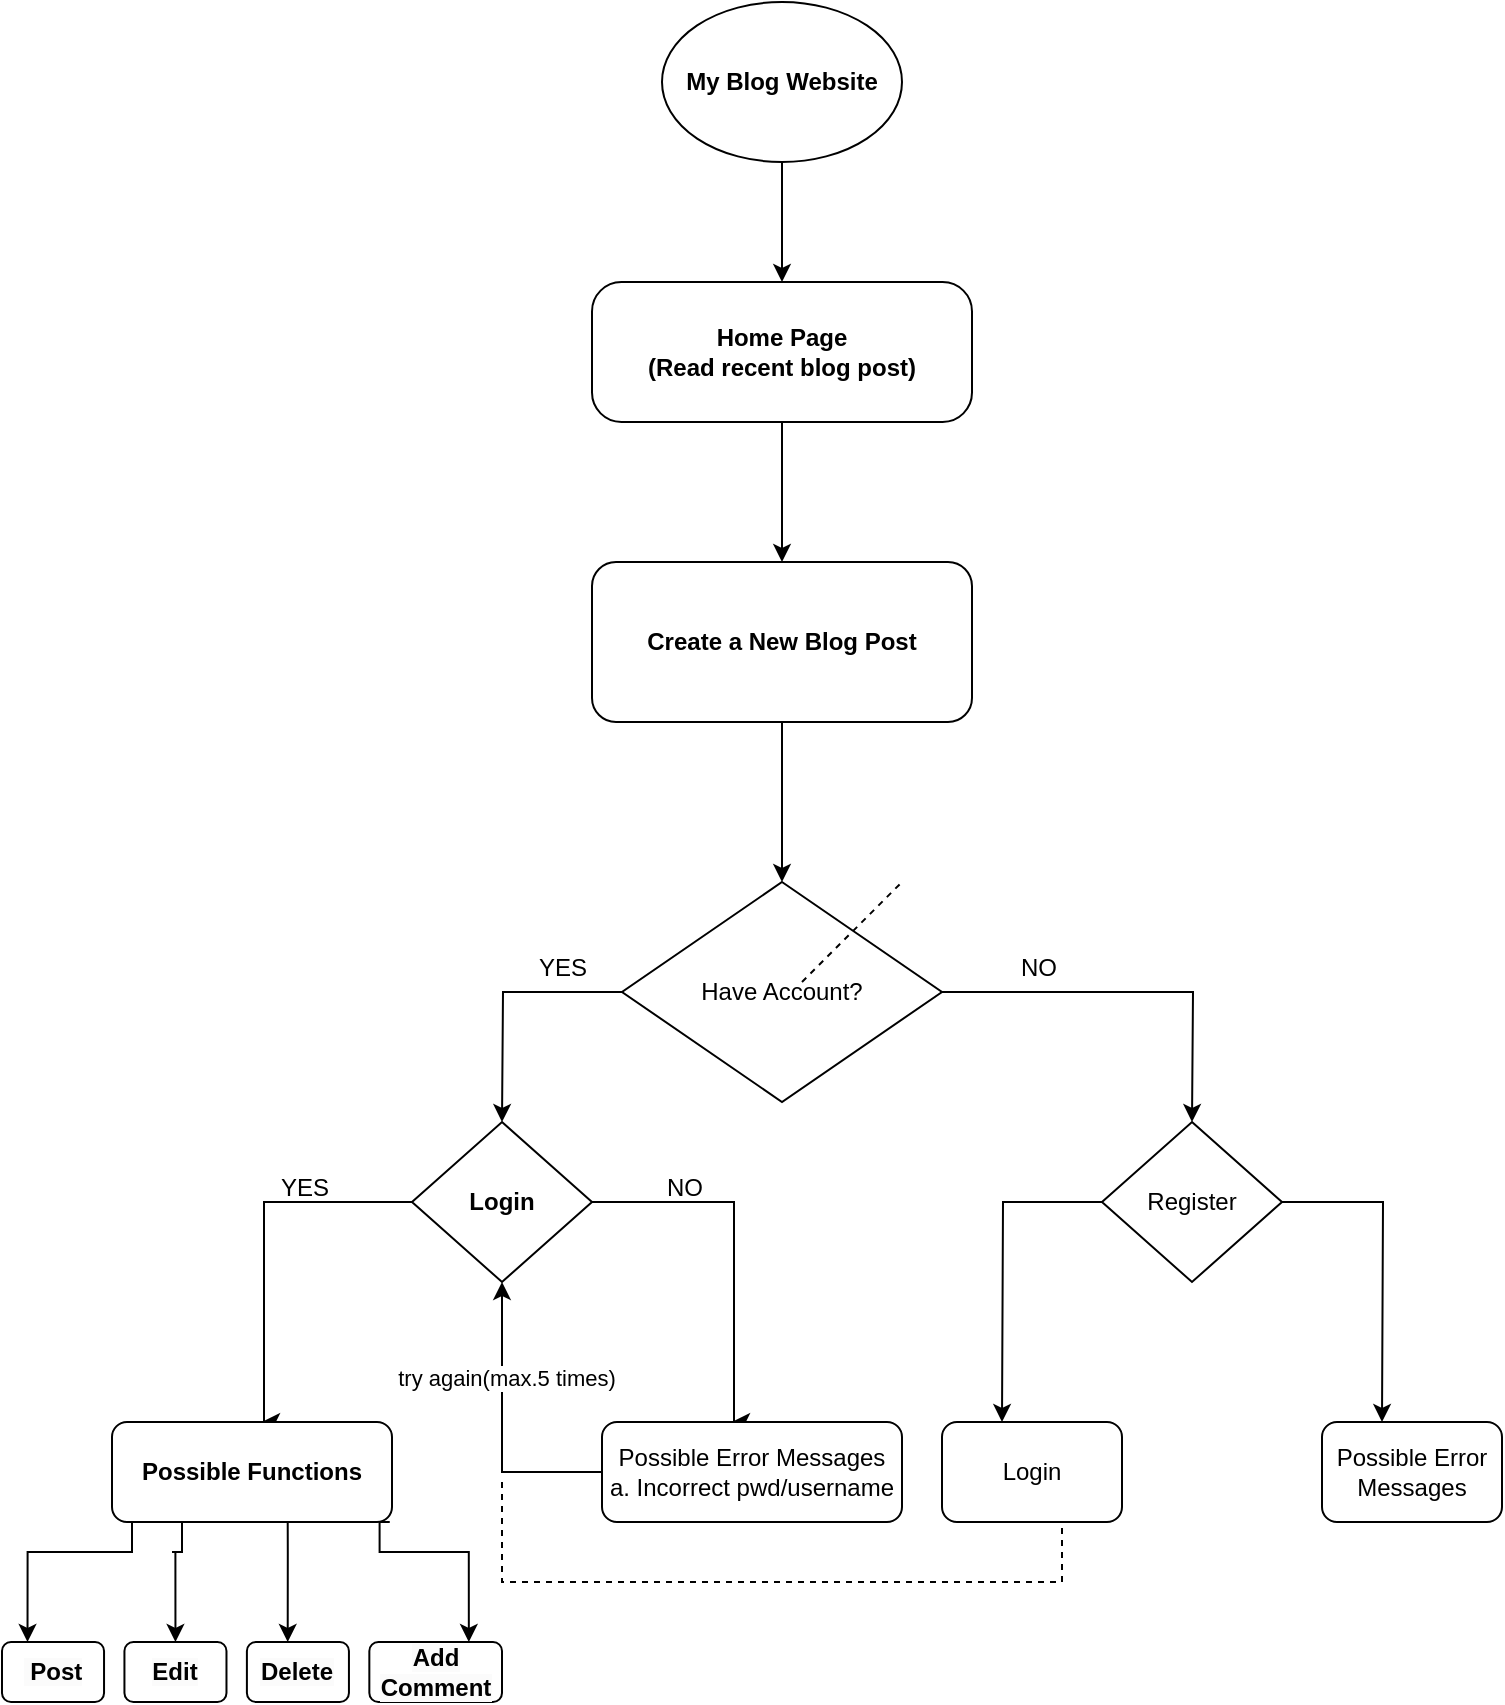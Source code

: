 <mxfile version="24.4.4" type="github">
  <diagram id="C5RBs43oDa-KdzZeNtuy" name="Page-1">
    <mxGraphModel dx="1647" dy="985" grid="1" gridSize="10" guides="1" tooltips="1" connect="1" arrows="1" fold="1" page="1" pageScale="1" pageWidth="827" pageHeight="1169" math="0" shadow="0">
      <root>
        <mxCell id="WIyWlLk6GJQsqaUBKTNV-0" />
        <mxCell id="WIyWlLk6GJQsqaUBKTNV-1" parent="WIyWlLk6GJQsqaUBKTNV-0" />
        <mxCell id="WkpLsQ_SdEsy-XqjTtvQ-75" value="" style="group" vertex="1" connectable="0" parent="WIyWlLk6GJQsqaUBKTNV-1">
          <mxGeometry x="50" y="80" width="750" height="850" as="geometry" />
        </mxCell>
        <mxCell id="WkpLsQ_SdEsy-XqjTtvQ-4" style="edgeStyle=orthogonalEdgeStyle;rounded=0;orthogonalLoop=1;jettySize=auto;html=1;exitX=0.5;exitY=1;exitDx=0;exitDy=0;entryX=0.5;entryY=0;entryDx=0;entryDy=0;" edge="1" parent="WkpLsQ_SdEsy-XqjTtvQ-75" source="WkpLsQ_SdEsy-XqjTtvQ-0" target="WkpLsQ_SdEsy-XqjTtvQ-1">
          <mxGeometry relative="1" as="geometry" />
        </mxCell>
        <mxCell id="WkpLsQ_SdEsy-XqjTtvQ-0" value="My Blog Website" style="ellipse;whiteSpace=wrap;html=1;fontStyle=1" vertex="1" parent="WkpLsQ_SdEsy-XqjTtvQ-75">
          <mxGeometry x="330" width="120" height="80" as="geometry" />
        </mxCell>
        <mxCell id="WkpLsQ_SdEsy-XqjTtvQ-17" value="" style="edgeStyle=orthogonalEdgeStyle;rounded=0;orthogonalLoop=1;jettySize=auto;html=1;" edge="1" parent="WkpLsQ_SdEsy-XqjTtvQ-75" source="WkpLsQ_SdEsy-XqjTtvQ-1" target="WkpLsQ_SdEsy-XqjTtvQ-16">
          <mxGeometry relative="1" as="geometry" />
        </mxCell>
        <mxCell id="WkpLsQ_SdEsy-XqjTtvQ-1" value="Home Page&lt;div&gt;(Read recent blog post)&lt;/div&gt;" style="rounded=1;whiteSpace=wrap;html=1;fontStyle=1;arcSize=21;" vertex="1" parent="WkpLsQ_SdEsy-XqjTtvQ-75">
          <mxGeometry x="295" y="140" width="190" height="70" as="geometry" />
        </mxCell>
        <mxCell id="WkpLsQ_SdEsy-XqjTtvQ-56" style="edgeStyle=orthogonalEdgeStyle;rounded=0;orthogonalLoop=1;jettySize=auto;html=1;entryX=0.5;entryY=0;entryDx=0;entryDy=0;" edge="1" parent="WkpLsQ_SdEsy-XqjTtvQ-75" source="WkpLsQ_SdEsy-XqjTtvQ-16" target="WkpLsQ_SdEsy-XqjTtvQ-42">
          <mxGeometry relative="1" as="geometry" />
        </mxCell>
        <mxCell id="WkpLsQ_SdEsy-XqjTtvQ-16" value="Create a New Blog Post" style="rounded=1;whiteSpace=wrap;html=1;fontStyle=1" vertex="1" parent="WkpLsQ_SdEsy-XqjTtvQ-75">
          <mxGeometry x="295" y="280" width="190" height="80" as="geometry" />
        </mxCell>
        <mxCell id="WkpLsQ_SdEsy-XqjTtvQ-45" value="" style="edgeStyle=orthogonalEdgeStyle;rounded=0;orthogonalLoop=1;jettySize=auto;html=1;fontStyle=1" edge="1" parent="WkpLsQ_SdEsy-XqjTtvQ-75" source="WkpLsQ_SdEsy-XqjTtvQ-42">
          <mxGeometry relative="1" as="geometry">
            <mxPoint x="250" y="560" as="targetPoint" />
          </mxGeometry>
        </mxCell>
        <mxCell id="WkpLsQ_SdEsy-XqjTtvQ-50" value="" style="edgeStyle=orthogonalEdgeStyle;rounded=0;orthogonalLoop=1;jettySize=auto;html=1;exitX=1;exitY=0.5;exitDx=0;exitDy=0;" edge="1" parent="WkpLsQ_SdEsy-XqjTtvQ-75" source="WkpLsQ_SdEsy-XqjTtvQ-42">
          <mxGeometry relative="1" as="geometry">
            <mxPoint x="530" y="495" as="sourcePoint" />
            <mxPoint x="595" y="560" as="targetPoint" />
          </mxGeometry>
        </mxCell>
        <mxCell id="WkpLsQ_SdEsy-XqjTtvQ-42" value="Have Account?" style="rhombus;whiteSpace=wrap;html=1;container=0;" vertex="1" parent="WkpLsQ_SdEsy-XqjTtvQ-75">
          <mxGeometry x="310" y="440" width="160" height="110" as="geometry" />
        </mxCell>
        <mxCell id="WkpLsQ_SdEsy-XqjTtvQ-46" value="YES" style="text;html=1;align=center;verticalAlign=middle;resizable=0;points=[];autosize=1;strokeColor=none;fillColor=none;container=0;" vertex="1" parent="WkpLsQ_SdEsy-XqjTtvQ-75">
          <mxGeometry x="255" y="468" width="50" height="30" as="geometry" />
        </mxCell>
        <mxCell id="WkpLsQ_SdEsy-XqjTtvQ-66" value="" style="edgeStyle=orthogonalEdgeStyle;rounded=0;orthogonalLoop=1;jettySize=auto;html=1;" edge="1" parent="WkpLsQ_SdEsy-XqjTtvQ-75" source="WkpLsQ_SdEsy-XqjTtvQ-49">
          <mxGeometry relative="1" as="geometry">
            <mxPoint x="500" y="710" as="targetPoint" />
          </mxGeometry>
        </mxCell>
        <mxCell id="WkpLsQ_SdEsy-XqjTtvQ-69" value="" style="edgeStyle=orthogonalEdgeStyle;rounded=0;orthogonalLoop=1;jettySize=auto;html=1;" edge="1" parent="WkpLsQ_SdEsy-XqjTtvQ-75" source="WkpLsQ_SdEsy-XqjTtvQ-49">
          <mxGeometry relative="1" as="geometry">
            <mxPoint x="690" y="710" as="targetPoint" />
          </mxGeometry>
        </mxCell>
        <mxCell id="WkpLsQ_SdEsy-XqjTtvQ-49" value="Register" style="rhombus;whiteSpace=wrap;html=1;container=0;" vertex="1" parent="WkpLsQ_SdEsy-XqjTtvQ-75">
          <mxGeometry x="550" y="560" width="90" height="80" as="geometry" />
        </mxCell>
        <mxCell id="WkpLsQ_SdEsy-XqjTtvQ-51" value="NO" style="text;html=1;align=center;verticalAlign=middle;resizable=0;points=[];autosize=1;strokeColor=none;fillColor=none;container=0;" vertex="1" parent="WkpLsQ_SdEsy-XqjTtvQ-75">
          <mxGeometry x="498" y="468" width="40" height="30" as="geometry" />
        </mxCell>
        <mxCell id="WkpLsQ_SdEsy-XqjTtvQ-8" style="edgeStyle=orthogonalEdgeStyle;rounded=0;orthogonalLoop=1;jettySize=auto;html=1;exitX=0;exitY=0.5;exitDx=0;exitDy=0;fontStyle=1" edge="1" parent="WkpLsQ_SdEsy-XqjTtvQ-75">
          <mxGeometry relative="1" as="geometry">
            <mxPoint x="130" y="710" as="targetPoint" />
            <mxPoint x="285" y="600" as="sourcePoint" />
            <Array as="points">
              <mxPoint x="131" y="600" />
            </Array>
          </mxGeometry>
        </mxCell>
        <mxCell id="WkpLsQ_SdEsy-XqjTtvQ-9" style="edgeStyle=orthogonalEdgeStyle;rounded=0;orthogonalLoop=1;jettySize=auto;html=1;exitX=1;exitY=0.5;exitDx=0;exitDy=0;fontStyle=1" edge="1" parent="WkpLsQ_SdEsy-XqjTtvQ-75">
          <mxGeometry relative="1" as="geometry">
            <mxPoint x="365" y="710" as="targetPoint" />
            <mxPoint x="210" y="600" as="sourcePoint" />
            <Array as="points">
              <mxPoint x="366" y="600" />
            </Array>
          </mxGeometry>
        </mxCell>
        <mxCell id="WkpLsQ_SdEsy-XqjTtvQ-6" value="Login" style="rhombus;whiteSpace=wrap;html=1;fontStyle=1" vertex="1" parent="WkpLsQ_SdEsy-XqjTtvQ-75">
          <mxGeometry x="205" y="560" width="90" height="80" as="geometry" />
        </mxCell>
        <mxCell id="WkpLsQ_SdEsy-XqjTtvQ-10" value="YES" style="text;html=1;align=center;verticalAlign=middle;resizable=0;points=[];autosize=1;strokeColor=none;fillColor=none;" vertex="1" parent="WkpLsQ_SdEsy-XqjTtvQ-75">
          <mxGeometry x="126" y="578" width="50" height="30" as="geometry" />
        </mxCell>
        <mxCell id="WkpLsQ_SdEsy-XqjTtvQ-11" value="NO" style="text;html=1;align=center;verticalAlign=middle;resizable=0;points=[];autosize=1;strokeColor=none;fillColor=none;" vertex="1" parent="WkpLsQ_SdEsy-XqjTtvQ-75">
          <mxGeometry x="321" y="578" width="40" height="30" as="geometry" />
        </mxCell>
        <mxCell id="WkpLsQ_SdEsy-XqjTtvQ-60" value="" style="group" vertex="1" connectable="0" parent="WkpLsQ_SdEsy-XqjTtvQ-75">
          <mxGeometry y="710" width="250" height="140" as="geometry" />
        </mxCell>
        <mxCell id="WkpLsQ_SdEsy-XqjTtvQ-12" value="Possible Functions" style="rounded=1;whiteSpace=wrap;html=1;fontStyle=1" vertex="1" parent="WkpLsQ_SdEsy-XqjTtvQ-60">
          <mxGeometry x="55" width="140" height="50" as="geometry" />
        </mxCell>
        <mxCell id="WkpLsQ_SdEsy-XqjTtvQ-32" value="" style="edgeStyle=orthogonalEdgeStyle;rounded=0;orthogonalLoop=1;jettySize=auto;html=1;entryX=0.25;entryY=0;entryDx=0;entryDy=0;" edge="1" parent="WkpLsQ_SdEsy-XqjTtvQ-60" source="WkpLsQ_SdEsy-XqjTtvQ-12" target="WkpLsQ_SdEsy-XqjTtvQ-13">
          <mxGeometry relative="1" as="geometry">
            <mxPoint x="70" y="70" as="targetPoint" />
            <Array as="points">
              <mxPoint x="65" y="65" />
              <mxPoint x="13" y="65" />
            </Array>
          </mxGeometry>
        </mxCell>
        <mxCell id="WkpLsQ_SdEsy-XqjTtvQ-33" value="" style="edgeStyle=orthogonalEdgeStyle;rounded=0;orthogonalLoop=1;jettySize=auto;html=1;exitX=0.25;exitY=1;exitDx=0;exitDy=0;entryX=0.5;entryY=0;entryDx=0;entryDy=0;" edge="1" parent="WkpLsQ_SdEsy-XqjTtvQ-60" source="WkpLsQ_SdEsy-XqjTtvQ-12" target="WkpLsQ_SdEsy-XqjTtvQ-19">
          <mxGeometry relative="1" as="geometry">
            <mxPoint x="85" y="55" as="sourcePoint" />
            <mxPoint x="85" y="105" as="targetPoint" />
            <Array as="points">
              <mxPoint x="85" y="65" />
              <mxPoint x="85" y="65" />
            </Array>
          </mxGeometry>
        </mxCell>
        <mxCell id="WkpLsQ_SdEsy-XqjTtvQ-13" value="&lt;span style=&quot;color: rgb(0, 0, 0); font-family: Helvetica; font-size: 12px; font-style: normal; font-variant-ligatures: normal; font-variant-caps: normal; font-weight: 700; letter-spacing: normal; orphans: 2; text-align: center; text-indent: 0px; text-transform: none; widows: 2; word-spacing: 0px; -webkit-text-stroke-width: 0px; white-space: normal; background-color: rgb(251, 251, 251); text-decoration-thickness: initial; text-decoration-style: initial; text-decoration-color: initial; display: inline !important; float: none;&quot;&gt;&amp;nbsp;Post&lt;/span&gt;" style="rounded=1;whiteSpace=wrap;html=1;container=0;" vertex="1" parent="WkpLsQ_SdEsy-XqjTtvQ-60">
          <mxGeometry y="110" width="51.02" height="30" as="geometry" />
        </mxCell>
        <mxCell id="WkpLsQ_SdEsy-XqjTtvQ-19" value="&lt;span style=&quot;color: rgb(0, 0, 0); font-family: Helvetica; font-size: 12px; font-style: normal; font-variant-ligatures: normal; font-variant-caps: normal; font-weight: 700; letter-spacing: normal; orphans: 2; text-align: center; text-indent: 0px; text-transform: none; widows: 2; word-spacing: 0px; -webkit-text-stroke-width: 0px; white-space: normal; background-color: rgb(251, 251, 251); text-decoration-thickness: initial; text-decoration-style: initial; text-decoration-color: initial; display: inline !important; float: none;&quot;&gt;Edit&lt;/span&gt;" style="rounded=1;whiteSpace=wrap;html=1;container=0;" vertex="1" parent="WkpLsQ_SdEsy-XqjTtvQ-60">
          <mxGeometry x="61.22" y="110" width="51.02" height="30" as="geometry" />
        </mxCell>
        <mxCell id="WkpLsQ_SdEsy-XqjTtvQ-20" value="&lt;span style=&quot;color: rgb(0, 0, 0); font-family: Helvetica; font-size: 12px; font-style: normal; font-variant-ligatures: normal; font-variant-caps: normal; font-weight: 700; letter-spacing: normal; orphans: 2; text-align: center; text-indent: 0px; text-transform: none; widows: 2; word-spacing: 0px; -webkit-text-stroke-width: 0px; white-space: normal; background-color: rgb(251, 251, 251); text-decoration-thickness: initial; text-decoration-style: initial; text-decoration-color: initial; display: inline !important; float: none;&quot;&gt;Delete&lt;/span&gt;" style="rounded=1;whiteSpace=wrap;html=1;container=0;" vertex="1" parent="WkpLsQ_SdEsy-XqjTtvQ-60">
          <mxGeometry x="122.45" y="110" width="51.02" height="30" as="geometry" />
        </mxCell>
        <mxCell id="WkpLsQ_SdEsy-XqjTtvQ-21" value="&lt;span style=&quot;color: rgb(0, 0, 0); font-family: Helvetica; font-size: 12px; font-style: normal; font-variant-ligatures: normal; font-variant-caps: normal; font-weight: 700; letter-spacing: normal; orphans: 2; text-align: center; text-indent: 0px; text-transform: none; widows: 2; word-spacing: 0px; -webkit-text-stroke-width: 0px; white-space: normal; background-color: rgb(251, 251, 251); text-decoration-thickness: initial; text-decoration-style: initial; text-decoration-color: initial; display: inline !important; float: none;&quot;&gt;Add Comment&lt;/span&gt;" style="rounded=1;whiteSpace=wrap;html=1;container=0;" vertex="1" parent="WkpLsQ_SdEsy-XqjTtvQ-60">
          <mxGeometry x="183.67" y="110" width="66.33" height="30" as="geometry" />
        </mxCell>
        <mxCell id="WkpLsQ_SdEsy-XqjTtvQ-34" value="" style="edgeStyle=orthogonalEdgeStyle;rounded=0;orthogonalLoop=1;jettySize=auto;html=1;exitX=0.25;exitY=1;exitDx=0;exitDy=0;entryX=0.5;entryY=0;entryDx=0;entryDy=0;" edge="1" parent="WkpLsQ_SdEsy-XqjTtvQ-60">
          <mxGeometry relative="1" as="geometry">
            <mxPoint x="142.857" y="50" as="sourcePoint" />
            <mxPoint x="142.857" y="110" as="targetPoint" />
            <Array as="points">
              <mxPoint x="142.857" y="65" />
              <mxPoint x="142.857" y="65" />
            </Array>
          </mxGeometry>
        </mxCell>
        <mxCell id="WkpLsQ_SdEsy-XqjTtvQ-40" value="" style="edgeStyle=orthogonalEdgeStyle;rounded=0;orthogonalLoop=1;jettySize=auto;html=1;exitX=0.25;exitY=1;exitDx=0;exitDy=0;entryX=0.75;entryY=0;entryDx=0;entryDy=0;" edge="1" parent="WkpLsQ_SdEsy-XqjTtvQ-60" target="WkpLsQ_SdEsy-XqjTtvQ-21">
          <mxGeometry relative="1" as="geometry">
            <mxPoint x="193.878" y="50" as="sourcePoint" />
            <mxPoint x="250.0" y="110" as="targetPoint" />
            <Array as="points">
              <mxPoint x="188.776" y="50" />
              <mxPoint x="188.776" y="65" />
              <mxPoint x="233.673" y="65" />
            </Array>
          </mxGeometry>
        </mxCell>
        <mxCell id="WkpLsQ_SdEsy-XqjTtvQ-63" style="edgeStyle=orthogonalEdgeStyle;rounded=0;orthogonalLoop=1;jettySize=auto;html=1;exitX=0;exitY=0.5;exitDx=0;exitDy=0;entryX=0.5;entryY=1;entryDx=0;entryDy=0;" edge="1" parent="WkpLsQ_SdEsy-XqjTtvQ-75" source="WkpLsQ_SdEsy-XqjTtvQ-61" target="WkpLsQ_SdEsy-XqjTtvQ-6">
          <mxGeometry relative="1" as="geometry" />
        </mxCell>
        <mxCell id="WkpLsQ_SdEsy-XqjTtvQ-64" value="try again(max.5 times)" style="edgeLabel;html=1;align=center;verticalAlign=middle;resizable=0;points=[];" vertex="1" connectable="0" parent="WkpLsQ_SdEsy-XqjTtvQ-63">
          <mxGeometry x="0.342" y="-2" relative="1" as="geometry">
            <mxPoint as="offset" />
          </mxGeometry>
        </mxCell>
        <mxCell id="WkpLsQ_SdEsy-XqjTtvQ-61" value="Possible Error Messages&lt;div&gt;a. Incorrect pwd/username&lt;/div&gt;" style="rounded=1;whiteSpace=wrap;html=1;" vertex="1" parent="WkpLsQ_SdEsy-XqjTtvQ-75">
          <mxGeometry x="300" y="710" width="150" height="50" as="geometry" />
        </mxCell>
        <mxCell id="WkpLsQ_SdEsy-XqjTtvQ-67" value="Login" style="rounded=1;whiteSpace=wrap;html=1;" vertex="1" parent="WkpLsQ_SdEsy-XqjTtvQ-75">
          <mxGeometry x="470" y="710" width="90" height="50" as="geometry" />
        </mxCell>
        <mxCell id="WkpLsQ_SdEsy-XqjTtvQ-70" value="Possible Error Messages" style="rounded=1;whiteSpace=wrap;html=1;" vertex="1" parent="WkpLsQ_SdEsy-XqjTtvQ-75">
          <mxGeometry x="660" y="710" width="90" height="50" as="geometry" />
        </mxCell>
        <mxCell id="WkpLsQ_SdEsy-XqjTtvQ-72" value="" style="endArrow=none;dashed=1;html=1;rounded=0;" edge="1" parent="WkpLsQ_SdEsy-XqjTtvQ-75">
          <mxGeometry width="50" height="50" relative="1" as="geometry">
            <mxPoint x="400" y="490" as="sourcePoint" />
            <mxPoint x="450" y="440" as="targetPoint" />
          </mxGeometry>
        </mxCell>
        <mxCell id="WkpLsQ_SdEsy-XqjTtvQ-74" value="" style="endArrow=none;dashed=1;html=1;rounded=0;" edge="1" parent="WkpLsQ_SdEsy-XqjTtvQ-75">
          <mxGeometry width="50" height="50" relative="1" as="geometry">
            <mxPoint x="250" y="740" as="sourcePoint" />
            <mxPoint x="530" y="760" as="targetPoint" />
            <Array as="points">
              <mxPoint x="250" y="790" />
              <mxPoint x="530" y="790" />
            </Array>
          </mxGeometry>
        </mxCell>
      </root>
    </mxGraphModel>
  </diagram>
</mxfile>

